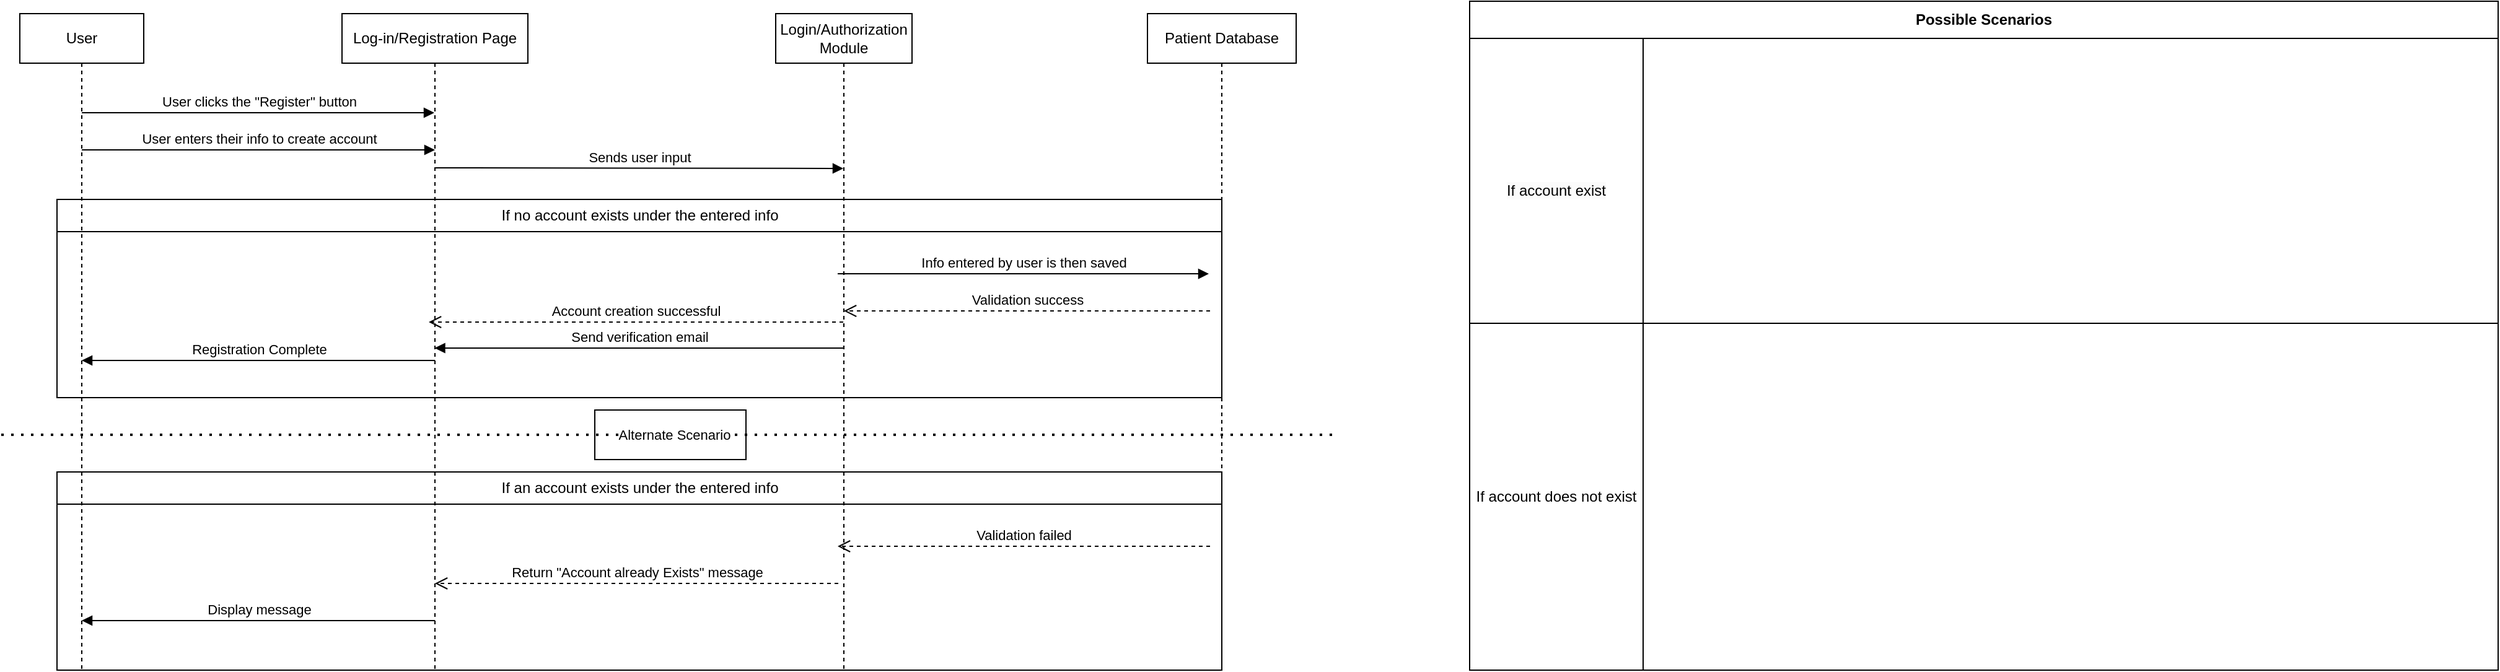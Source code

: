 <mxfile version="22.0.2" type="github">
  <diagram name="Page-1" id="2YBvvXClWsGukQMizWep">
    <mxGraphModel dx="2693" dy="809" grid="1" gridSize="10" guides="1" tooltips="1" connect="1" arrows="1" fold="1" page="1" pageScale="1" pageWidth="850" pageHeight="1100" math="0" shadow="0">
      <root>
        <mxCell id="0" />
        <mxCell id="1" parent="0" />
        <mxCell id="jzckfqYeWctJtNmcKv05-22" value="" style="rounded=0;whiteSpace=wrap;html=1;" parent="1" vertex="1">
          <mxGeometry x="364" y="710" width="122" height="40" as="geometry" />
        </mxCell>
        <mxCell id="jzckfqYeWctJtNmcKv05-18" value="" style="endArrow=none;dashed=1;html=1;dashPattern=1 3;strokeWidth=2;rounded=0;" parent="1" edge="1">
          <mxGeometry width="50" height="50" relative="1" as="geometry">
            <mxPoint x="-115" y="730" as="sourcePoint" />
            <mxPoint x="965" y="730" as="targetPoint" />
          </mxGeometry>
        </mxCell>
        <mxCell id="jzckfqYeWctJtNmcKv05-21" value="Alternate Scenario" style="edgeLabel;html=1;align=center;verticalAlign=middle;resizable=0;points=[];" parent="jzckfqYeWctJtNmcKv05-18" vertex="1" connectable="0">
          <mxGeometry x="-0.015" y="1" relative="1" as="geometry">
            <mxPoint x="11" y="1" as="offset" />
          </mxGeometry>
        </mxCell>
        <mxCell id="jzckfqYeWctJtNmcKv05-9" value="If no account exists under the entered info" style="swimlane;fontStyle=0;childLayout=stackLayout;horizontal=1;startSize=26;fillColor=none;horizontalStack=0;resizeParent=1;resizeParentMax=0;resizeLast=0;collapsible=1;marginBottom=0;html=1;" parent="1" vertex="1">
          <mxGeometry x="-70" y="540" width="940" height="160" as="geometry" />
        </mxCell>
        <mxCell id="R3fOsro8TMt8DzRH_CVn-8" value="Info entered by user is then saved" style="html=1;verticalAlign=bottom;endArrow=block;edgeStyle=elbowEdgeStyle;elbow=vertical;curved=0;rounded=0;" parent="jzckfqYeWctJtNmcKv05-9" edge="1">
          <mxGeometry relative="1" as="geometry">
            <mxPoint x="630" y="60" as="sourcePoint" />
            <Array as="points">
              <mxPoint x="934.6" y="60.01" />
            </Array>
            <mxPoint x="929.5" y="60.01" as="targetPoint" />
          </mxGeometry>
        </mxCell>
        <mxCell id="R3fOsro8TMt8DzRH_CVn-9" value="Validation success" style="html=1;verticalAlign=bottom;endArrow=open;dashed=1;endSize=8;edgeStyle=elbowEdgeStyle;elbow=vertical;curved=0;rounded=0;" parent="jzckfqYeWctJtNmcKv05-9" target="R3fOsro8TMt8DzRH_CVn-6" edge="1">
          <mxGeometry relative="1" as="geometry">
            <mxPoint x="670" y="90" as="targetPoint" />
            <Array as="points" />
            <mxPoint x="930.5" y="90" as="sourcePoint" />
          </mxGeometry>
        </mxCell>
        <mxCell id="R3fOsro8TMt8DzRH_CVn-5" value="Registration Complete" style="html=1;verticalAlign=bottom;endArrow=block;edgeStyle=elbowEdgeStyle;elbow=vertical;curved=0;rounded=0;" parent="jzckfqYeWctJtNmcKv05-9" edge="1">
          <mxGeometry relative="1" as="geometry">
            <mxPoint x="305" y="130" as="sourcePoint" />
            <Array as="points">
              <mxPoint x="200.5" y="130" />
              <mxPoint x="320.5" y="120" />
            </Array>
            <mxPoint x="20" y="130" as="targetPoint" />
          </mxGeometry>
        </mxCell>
        <mxCell id="hPwz4SWx86SpTgj-OJKq-1" value="Send verification email" style="html=1;verticalAlign=bottom;endArrow=block;edgeStyle=elbowEdgeStyle;elbow=vertical;curved=0;rounded=0;" edge="1" parent="jzckfqYeWctJtNmcKv05-9">
          <mxGeometry relative="1" as="geometry">
            <mxPoint x="635.25" y="120" as="sourcePoint" />
            <Array as="points">
              <mxPoint x="530.75" y="120" />
              <mxPoint x="650.75" y="110" />
            </Array>
            <mxPoint x="304.75" y="120" as="targetPoint" />
          </mxGeometry>
        </mxCell>
        <mxCell id="aM9ryv3xv72pqoxQDRHE-1" value="User" style="shape=umlLifeline;perimeter=lifelinePerimeter;whiteSpace=wrap;html=1;container=0;dropTarget=0;collapsible=0;recursiveResize=0;outlineConnect=0;portConstraint=eastwest;newEdgeStyle={&quot;edgeStyle&quot;:&quot;elbowEdgeStyle&quot;,&quot;elbow&quot;:&quot;vertical&quot;,&quot;curved&quot;:0,&quot;rounded&quot;:0};" parent="1" vertex="1">
          <mxGeometry x="-100" y="390" width="100" height="530" as="geometry" />
        </mxCell>
        <mxCell id="aM9ryv3xv72pqoxQDRHE-5" value="Patient Database" style="shape=umlLifeline;perimeter=lifelinePerimeter;whiteSpace=wrap;html=1;container=0;dropTarget=0;collapsible=0;recursiveResize=0;outlineConnect=0;portConstraint=eastwest;newEdgeStyle={&quot;edgeStyle&quot;:&quot;elbowEdgeStyle&quot;,&quot;elbow&quot;:&quot;vertical&quot;,&quot;curved&quot;:0,&quot;rounded&quot;:0};" parent="1" vertex="1">
          <mxGeometry x="810" y="390" width="120" height="530" as="geometry" />
        </mxCell>
        <mxCell id="aM9ryv3xv72pqoxQDRHE-7" value="User clicks the &quot;Register&quot; button" style="html=1;verticalAlign=bottom;endArrow=block;edgeStyle=elbowEdgeStyle;elbow=vertical;curved=0;rounded=0;" parent="1" target="R3fOsro8TMt8DzRH_CVn-1" edge="1">
          <mxGeometry relative="1" as="geometry">
            <mxPoint x="-50" y="470" as="sourcePoint" />
            <Array as="points" />
            <mxPoint x="180" y="480" as="targetPoint" />
          </mxGeometry>
        </mxCell>
        <mxCell id="R3fOsro8TMt8DzRH_CVn-1" value="Log-in/Registration Page" style="shape=umlLifeline;perimeter=lifelinePerimeter;whiteSpace=wrap;html=1;container=0;dropTarget=0;collapsible=0;recursiveResize=0;outlineConnect=0;portConstraint=eastwest;newEdgeStyle={&quot;edgeStyle&quot;:&quot;elbowEdgeStyle&quot;,&quot;elbow&quot;:&quot;vertical&quot;,&quot;curved&quot;:0,&quot;rounded&quot;:0};" parent="1" vertex="1">
          <mxGeometry x="160" y="390" width="150" height="530" as="geometry" />
        </mxCell>
        <mxCell id="R3fOsro8TMt8DzRH_CVn-6" value="Login/Authorization Module" style="shape=umlLifeline;perimeter=lifelinePerimeter;whiteSpace=wrap;html=1;container=0;dropTarget=0;collapsible=0;recursiveResize=0;outlineConnect=0;portConstraint=eastwest;newEdgeStyle={&quot;edgeStyle&quot;:&quot;elbowEdgeStyle&quot;,&quot;elbow&quot;:&quot;vertical&quot;,&quot;curved&quot;:0,&quot;rounded&quot;:0};" parent="1" vertex="1">
          <mxGeometry x="510" y="390" width="110" height="530" as="geometry" />
        </mxCell>
        <mxCell id="R3fOsro8TMt8DzRH_CVn-7" value="User enters their info to create account" style="html=1;verticalAlign=bottom;endArrow=block;edgeStyle=elbowEdgeStyle;elbow=vertical;curved=0;rounded=0;" parent="1" edge="1">
          <mxGeometry relative="1" as="geometry">
            <mxPoint x="-50" y="500" as="sourcePoint" />
            <Array as="points">
              <mxPoint x="-44.5" y="500" />
            </Array>
            <mxPoint x="235" y="500.42" as="targetPoint" />
          </mxGeometry>
        </mxCell>
        <mxCell id="R3fOsro8TMt8DzRH_CVn-10" value="Account creation successful" style="html=1;verticalAlign=bottom;endArrow=open;dashed=1;endSize=8;edgeStyle=elbowEdgeStyle;elbow=vertical;curved=0;rounded=0;" parent="1" edge="1" source="R3fOsro8TMt8DzRH_CVn-6">
          <mxGeometry relative="1" as="geometry">
            <mxPoint x="230" y="639" as="targetPoint" />
            <Array as="points" />
            <mxPoint x="540" y="639" as="sourcePoint" />
          </mxGeometry>
        </mxCell>
        <mxCell id="jzckfqYeWctJtNmcKv05-1" value="Sends user input" style="html=1;verticalAlign=bottom;endArrow=block;edgeStyle=elbowEdgeStyle;elbow=vertical;curved=0;rounded=0;" parent="1" edge="1" target="R3fOsro8TMt8DzRH_CVn-6">
          <mxGeometry relative="1" as="geometry">
            <mxPoint x="234.5" y="514.5" as="sourcePoint" />
            <Array as="points">
              <mxPoint x="400" y="515" />
              <mxPoint x="285.5" y="424.5" />
            </Array>
            <mxPoint x="530" y="515" as="targetPoint" />
          </mxGeometry>
        </mxCell>
        <mxCell id="jzckfqYeWctJtNmcKv05-13" value="If an account exists under the entered info" style="swimlane;fontStyle=0;childLayout=stackLayout;horizontal=1;startSize=26;fillColor=none;horizontalStack=0;resizeParent=1;resizeParentMax=0;resizeLast=0;collapsible=1;marginBottom=0;html=1;" parent="1" vertex="1">
          <mxGeometry x="-70" y="760" width="940" height="160" as="geometry" />
        </mxCell>
        <mxCell id="jzckfqYeWctJtNmcKv05-15" value="Return &quot;Account already Exists&quot; message" style="html=1;verticalAlign=bottom;endArrow=open;dashed=1;endSize=8;edgeStyle=elbowEdgeStyle;elbow=vertical;curved=0;rounded=0;" parent="jzckfqYeWctJtNmcKv05-13" target="R3fOsro8TMt8DzRH_CVn-1" edge="1">
          <mxGeometry relative="1" as="geometry">
            <mxPoint x="330" y="90" as="targetPoint" />
            <Array as="points" />
            <mxPoint x="630.5" y="90" as="sourcePoint" />
          </mxGeometry>
        </mxCell>
        <mxCell id="jzckfqYeWctJtNmcKv05-16" value="Validation failed" style="html=1;verticalAlign=bottom;endArrow=open;dashed=1;endSize=8;edgeStyle=elbowEdgeStyle;elbow=vertical;curved=0;rounded=0;" parent="jzckfqYeWctJtNmcKv05-13" edge="1">
          <mxGeometry relative="1" as="geometry">
            <mxPoint x="630" y="60" as="targetPoint" />
            <Array as="points" />
            <mxPoint x="930.5" y="60" as="sourcePoint" />
          </mxGeometry>
        </mxCell>
        <mxCell id="jzckfqYeWctJtNmcKv05-17" value="Display message" style="html=1;verticalAlign=bottom;endArrow=block;edgeStyle=elbowEdgeStyle;elbow=vertical;curved=0;rounded=0;" parent="jzckfqYeWctJtNmcKv05-13" edge="1">
          <mxGeometry relative="1" as="geometry">
            <mxPoint x="305" y="120" as="sourcePoint" />
            <Array as="points">
              <mxPoint x="200.5" y="120" />
              <mxPoint x="320.5" y="110" />
            </Array>
            <mxPoint x="20" y="120" as="targetPoint" />
          </mxGeometry>
        </mxCell>
        <mxCell id="hPwz4SWx86SpTgj-OJKq-4" value="Possible Scenarios" style="shape=table;startSize=30;container=1;collapsible=1;childLayout=tableLayout;fixedRows=1;rowLines=0;fontStyle=1;align=center;resizeLast=1;html=1;whiteSpace=wrap;" vertex="1" parent="1">
          <mxGeometry x="1070" y="380" width="830" height="540" as="geometry" />
        </mxCell>
        <mxCell id="hPwz4SWx86SpTgj-OJKq-8" value="" style="shape=tableRow;horizontal=0;startSize=0;swimlaneHead=0;swimlaneBody=0;fillColor=none;collapsible=0;dropTarget=0;points=[[0,0.5],[1,0.5]];portConstraint=eastwest;top=0;left=0;right=0;bottom=1;html=1;" vertex="1" parent="hPwz4SWx86SpTgj-OJKq-4">
          <mxGeometry y="30" width="830" height="230" as="geometry" />
        </mxCell>
        <mxCell id="hPwz4SWx86SpTgj-OJKq-9" value="&lt;br&gt;&lt;span style=&quot;color: rgb(0, 0, 0); font-family: Helvetica; font-size: 12px; font-style: normal; font-variant-ligatures: normal; font-variant-caps: normal; font-weight: 400; letter-spacing: normal; orphans: 2; text-align: center; text-indent: 0px; text-transform: none; widows: 2; word-spacing: 0px; -webkit-text-stroke-width: 0px; background-color: rgb(251, 251, 251); text-decoration-thickness: initial; text-decoration-style: initial; text-decoration-color: initial; float: none; display: inline !important;&quot;&gt;If account exist&lt;/span&gt;&lt;br&gt;" style="shape=partialRectangle;connectable=0;fillColor=none;top=0;left=0;bottom=0;right=0;fontStyle=1;overflow=hidden;html=1;whiteSpace=wrap;" vertex="1" parent="hPwz4SWx86SpTgj-OJKq-8">
          <mxGeometry width="140" height="230" as="geometry">
            <mxRectangle width="140" height="230" as="alternateBounds" />
          </mxGeometry>
        </mxCell>
        <mxCell id="hPwz4SWx86SpTgj-OJKq-10" value="" style="shape=partialRectangle;connectable=0;fillColor=none;top=0;left=0;bottom=0;right=0;align=left;spacingLeft=6;fontStyle=5;overflow=hidden;html=1;whiteSpace=wrap;" vertex="1" parent="hPwz4SWx86SpTgj-OJKq-8">
          <mxGeometry x="140" width="690" height="230" as="geometry">
            <mxRectangle width="690" height="230" as="alternateBounds" />
          </mxGeometry>
        </mxCell>
        <mxCell id="hPwz4SWx86SpTgj-OJKq-11" value="" style="shape=tableRow;horizontal=0;startSize=0;swimlaneHead=0;swimlaneBody=0;fillColor=none;collapsible=0;dropTarget=0;points=[[0,0.5],[1,0.5]];portConstraint=eastwest;top=0;left=0;right=0;bottom=0;html=1;" vertex="1" parent="hPwz4SWx86SpTgj-OJKq-4">
          <mxGeometry y="260" width="830" height="280" as="geometry" />
        </mxCell>
        <mxCell id="hPwz4SWx86SpTgj-OJKq-12" value="If account does not exist" style="shape=partialRectangle;connectable=0;fillColor=none;top=0;left=0;bottom=0;right=0;editable=1;overflow=hidden;html=1;whiteSpace=wrap;" vertex="1" parent="hPwz4SWx86SpTgj-OJKq-11">
          <mxGeometry width="140" height="280" as="geometry">
            <mxRectangle width="140" height="280" as="alternateBounds" />
          </mxGeometry>
        </mxCell>
        <mxCell id="hPwz4SWx86SpTgj-OJKq-13" value="" style="shape=partialRectangle;connectable=0;fillColor=none;top=0;left=0;bottom=0;right=0;align=left;spacingLeft=6;overflow=hidden;html=1;whiteSpace=wrap;" vertex="1" parent="hPwz4SWx86SpTgj-OJKq-11">
          <mxGeometry x="140" width="690" height="280" as="geometry">
            <mxRectangle width="690" height="280" as="alternateBounds" />
          </mxGeometry>
        </mxCell>
      </root>
    </mxGraphModel>
  </diagram>
</mxfile>
